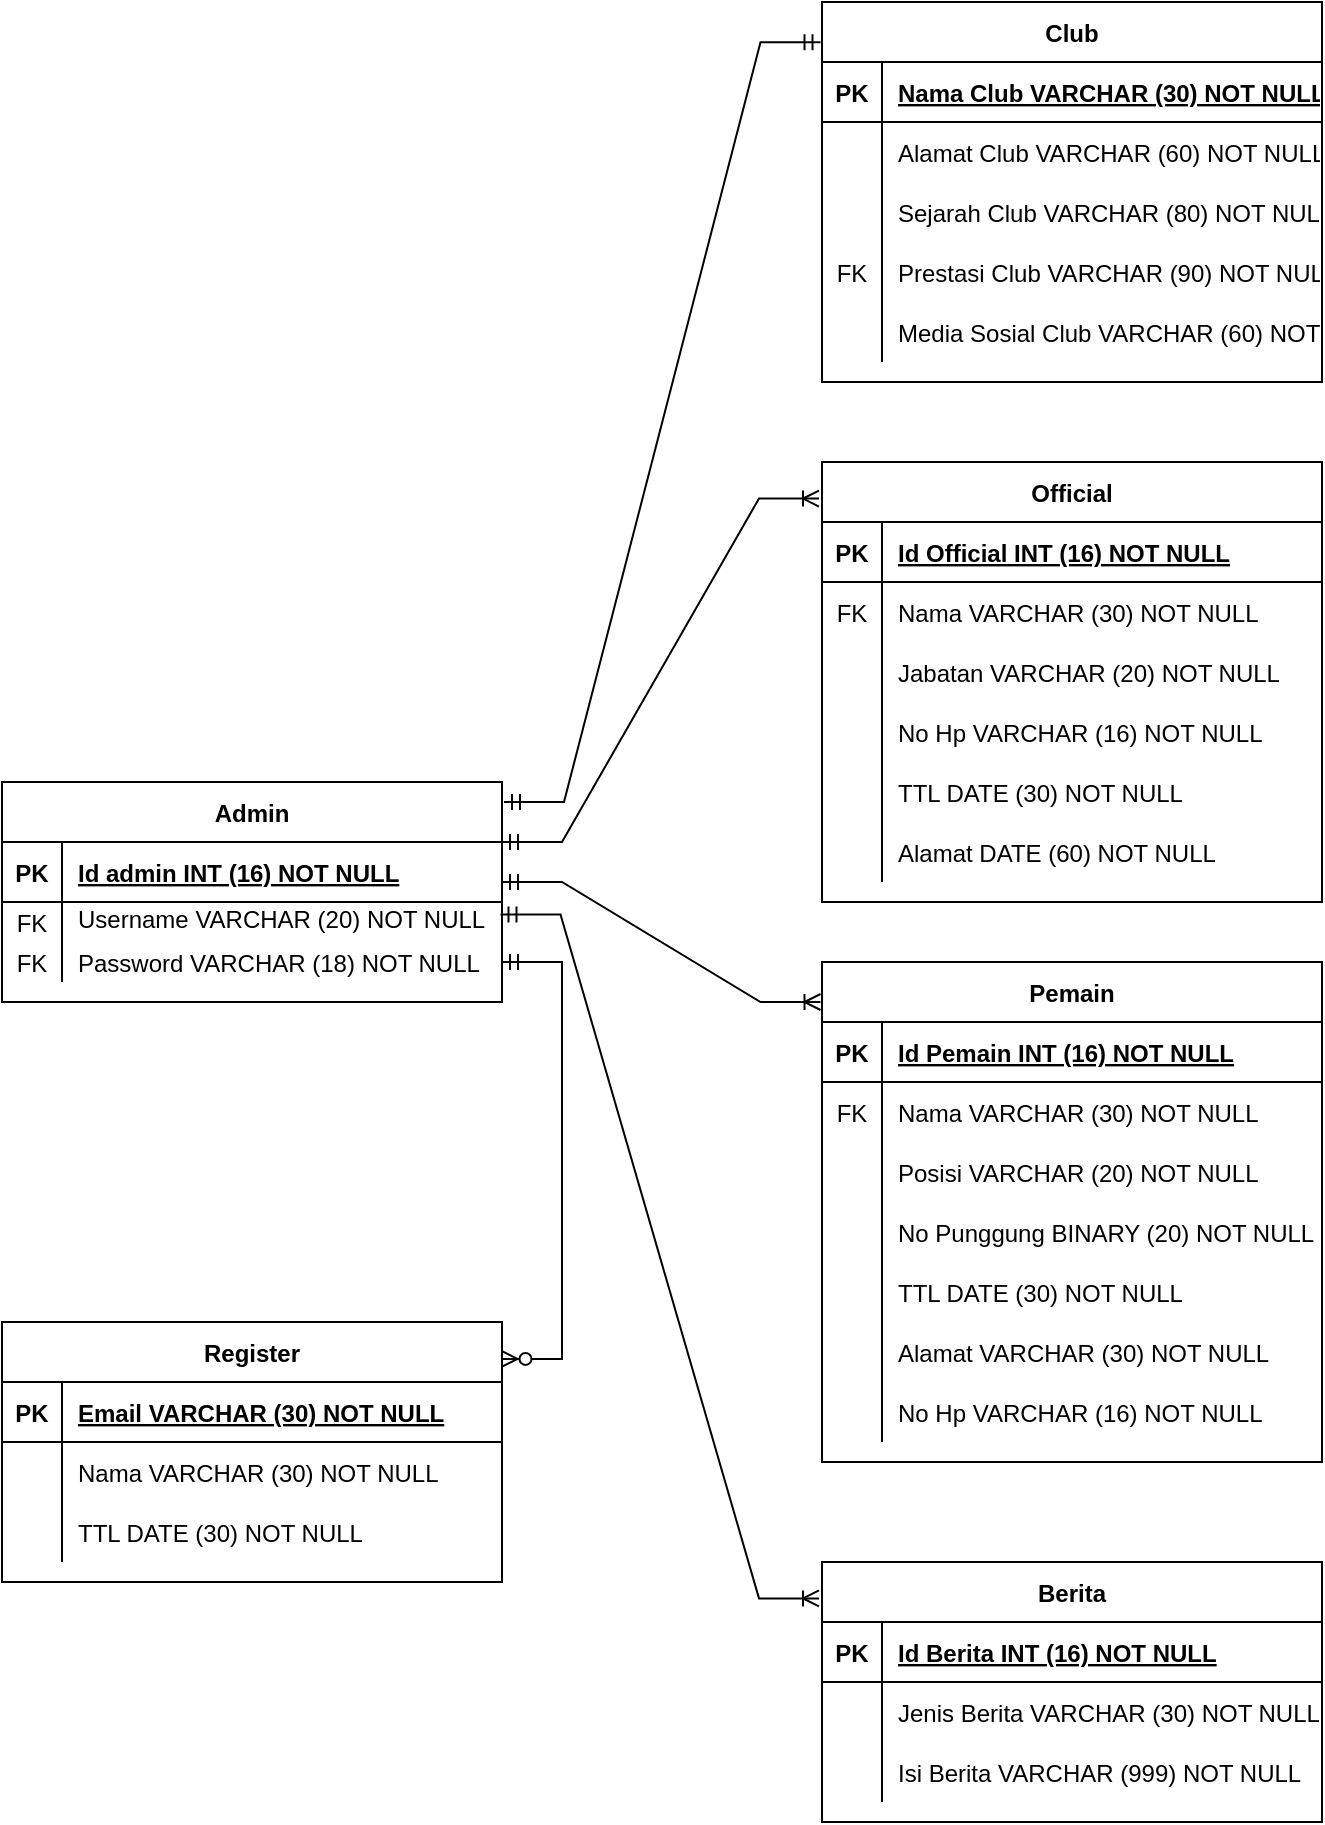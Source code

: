 <mxfile version="17.4.0" type="github">
  <diagram id="R2lEEEUBdFMjLlhIrx00" name="Page-1">
    <mxGraphModel dx="1022" dy="460" grid="1" gridSize="10" guides="1" tooltips="1" connect="1" arrows="1" fold="1" page="1" pageScale="1" pageWidth="850" pageHeight="1100" math="0" shadow="0" extFonts="Permanent Marker^https://fonts.googleapis.com/css?family=Permanent+Marker">
      <root>
        <mxCell id="0" />
        <mxCell id="1" parent="0" />
        <mxCell id="yrKrXsBQZIC_uQpOtaZg-1" value="Club" style="shape=table;startSize=30;container=1;collapsible=1;childLayout=tableLayout;fixedRows=1;rowLines=0;fontStyle=1;align=center;resizeLast=1;" parent="1" vertex="1">
          <mxGeometry x="450" y="20" width="250" height="190" as="geometry" />
        </mxCell>
        <mxCell id="yrKrXsBQZIC_uQpOtaZg-2" value="" style="shape=partialRectangle;collapsible=0;dropTarget=0;pointerEvents=0;fillColor=none;points=[[0,0.5],[1,0.5]];portConstraint=eastwest;top=0;left=0;right=0;bottom=1;" parent="yrKrXsBQZIC_uQpOtaZg-1" vertex="1">
          <mxGeometry y="30" width="250" height="30" as="geometry" />
        </mxCell>
        <mxCell id="yrKrXsBQZIC_uQpOtaZg-3" value="PK" style="shape=partialRectangle;overflow=hidden;connectable=0;fillColor=none;top=0;left=0;bottom=0;right=0;fontStyle=1;" parent="yrKrXsBQZIC_uQpOtaZg-2" vertex="1">
          <mxGeometry width="30" height="30" as="geometry">
            <mxRectangle width="30" height="30" as="alternateBounds" />
          </mxGeometry>
        </mxCell>
        <mxCell id="yrKrXsBQZIC_uQpOtaZg-4" value="Nama Club VARCHAR (30) NOT NULL" style="shape=partialRectangle;overflow=hidden;connectable=0;fillColor=none;top=0;left=0;bottom=0;right=0;align=left;spacingLeft=6;fontStyle=5;" parent="yrKrXsBQZIC_uQpOtaZg-2" vertex="1">
          <mxGeometry x="30" width="220" height="30" as="geometry">
            <mxRectangle width="220" height="30" as="alternateBounds" />
          </mxGeometry>
        </mxCell>
        <mxCell id="yrKrXsBQZIC_uQpOtaZg-5" value="" style="shape=partialRectangle;collapsible=0;dropTarget=0;pointerEvents=0;fillColor=none;points=[[0,0.5],[1,0.5]];portConstraint=eastwest;top=0;left=0;right=0;bottom=0;" parent="yrKrXsBQZIC_uQpOtaZg-1" vertex="1">
          <mxGeometry y="60" width="250" height="30" as="geometry" />
        </mxCell>
        <mxCell id="yrKrXsBQZIC_uQpOtaZg-6" value="" style="shape=partialRectangle;overflow=hidden;connectable=0;fillColor=none;top=0;left=0;bottom=0;right=0;" parent="yrKrXsBQZIC_uQpOtaZg-5" vertex="1">
          <mxGeometry width="30" height="30" as="geometry">
            <mxRectangle width="30" height="30" as="alternateBounds" />
          </mxGeometry>
        </mxCell>
        <mxCell id="yrKrXsBQZIC_uQpOtaZg-7" value="Alamat Club VARCHAR (60) NOT NULL" style="shape=partialRectangle;overflow=hidden;connectable=0;fillColor=none;top=0;left=0;bottom=0;right=0;align=left;spacingLeft=6;" parent="yrKrXsBQZIC_uQpOtaZg-5" vertex="1">
          <mxGeometry x="30" width="220" height="30" as="geometry">
            <mxRectangle width="220" height="30" as="alternateBounds" />
          </mxGeometry>
        </mxCell>
        <mxCell id="yrKrXsBQZIC_uQpOtaZg-8" value="" style="shape=partialRectangle;collapsible=0;dropTarget=0;pointerEvents=0;fillColor=none;points=[[0,0.5],[1,0.5]];portConstraint=eastwest;top=0;left=0;right=0;bottom=0;" parent="yrKrXsBQZIC_uQpOtaZg-1" vertex="1">
          <mxGeometry y="90" width="250" height="30" as="geometry" />
        </mxCell>
        <mxCell id="yrKrXsBQZIC_uQpOtaZg-9" value="" style="shape=partialRectangle;overflow=hidden;connectable=0;fillColor=none;top=0;left=0;bottom=0;right=0;" parent="yrKrXsBQZIC_uQpOtaZg-8" vertex="1">
          <mxGeometry width="30" height="30" as="geometry">
            <mxRectangle width="30" height="30" as="alternateBounds" />
          </mxGeometry>
        </mxCell>
        <mxCell id="yrKrXsBQZIC_uQpOtaZg-10" value="Sejarah Club VARCHAR (80) NOT NULL" style="shape=partialRectangle;overflow=hidden;connectable=0;fillColor=none;top=0;left=0;bottom=0;right=0;align=left;spacingLeft=6;" parent="yrKrXsBQZIC_uQpOtaZg-8" vertex="1">
          <mxGeometry x="30" width="220" height="30" as="geometry">
            <mxRectangle width="220" height="30" as="alternateBounds" />
          </mxGeometry>
        </mxCell>
        <mxCell id="yrKrXsBQZIC_uQpOtaZg-11" value="" style="shape=partialRectangle;collapsible=0;dropTarget=0;pointerEvents=0;fillColor=none;points=[[0,0.5],[1,0.5]];portConstraint=eastwest;top=0;left=0;right=0;bottom=0;" parent="yrKrXsBQZIC_uQpOtaZg-1" vertex="1">
          <mxGeometry y="120" width="250" height="30" as="geometry" />
        </mxCell>
        <mxCell id="yrKrXsBQZIC_uQpOtaZg-12" value="FK" style="shape=partialRectangle;overflow=hidden;connectable=0;fillColor=none;top=0;left=0;bottom=0;right=0;" parent="yrKrXsBQZIC_uQpOtaZg-11" vertex="1">
          <mxGeometry width="30" height="30" as="geometry">
            <mxRectangle width="30" height="30" as="alternateBounds" />
          </mxGeometry>
        </mxCell>
        <mxCell id="yrKrXsBQZIC_uQpOtaZg-13" value="Prestasi Club VARCHAR (90) NOT NULL" style="shape=partialRectangle;overflow=hidden;connectable=0;fillColor=none;top=0;left=0;bottom=0;right=0;align=left;spacingLeft=6;" parent="yrKrXsBQZIC_uQpOtaZg-11" vertex="1">
          <mxGeometry x="30" width="220" height="30" as="geometry">
            <mxRectangle width="220" height="30" as="alternateBounds" />
          </mxGeometry>
        </mxCell>
        <mxCell id="yrKrXsBQZIC_uQpOtaZg-14" value="" style="shape=partialRectangle;collapsible=0;dropTarget=0;pointerEvents=0;fillColor=none;points=[[0,0.5],[1,0.5]];portConstraint=eastwest;top=0;left=0;right=0;bottom=0;" parent="yrKrXsBQZIC_uQpOtaZg-1" vertex="1">
          <mxGeometry y="150" width="250" height="30" as="geometry" />
        </mxCell>
        <mxCell id="yrKrXsBQZIC_uQpOtaZg-15" value="" style="shape=partialRectangle;overflow=hidden;connectable=0;fillColor=none;top=0;left=0;bottom=0;right=0;" parent="yrKrXsBQZIC_uQpOtaZg-14" vertex="1">
          <mxGeometry width="30" height="30" as="geometry">
            <mxRectangle width="30" height="30" as="alternateBounds" />
          </mxGeometry>
        </mxCell>
        <mxCell id="yrKrXsBQZIC_uQpOtaZg-16" value="Media Sosial Club VARCHAR (60) NOT NULL" style="shape=partialRectangle;overflow=hidden;connectable=0;fillColor=none;top=0;left=0;bottom=0;right=0;align=left;spacingLeft=6;" parent="yrKrXsBQZIC_uQpOtaZg-14" vertex="1">
          <mxGeometry x="30" width="220" height="30" as="geometry">
            <mxRectangle width="220" height="30" as="alternateBounds" />
          </mxGeometry>
        </mxCell>
        <mxCell id="yrKrXsBQZIC_uQpOtaZg-17" value="Official" style="shape=table;startSize=30;container=1;collapsible=1;childLayout=tableLayout;fixedRows=1;rowLines=0;fontStyle=1;align=center;resizeLast=1;" parent="1" vertex="1">
          <mxGeometry x="450" y="250" width="250" height="220" as="geometry" />
        </mxCell>
        <mxCell id="yrKrXsBQZIC_uQpOtaZg-18" value="" style="shape=partialRectangle;collapsible=0;dropTarget=0;pointerEvents=0;fillColor=none;points=[[0,0.5],[1,0.5]];portConstraint=eastwest;top=0;left=0;right=0;bottom=1;" parent="yrKrXsBQZIC_uQpOtaZg-17" vertex="1">
          <mxGeometry y="30" width="250" height="30" as="geometry" />
        </mxCell>
        <mxCell id="yrKrXsBQZIC_uQpOtaZg-19" value="PK" style="shape=partialRectangle;overflow=hidden;connectable=0;fillColor=none;top=0;left=0;bottom=0;right=0;fontStyle=1;" parent="yrKrXsBQZIC_uQpOtaZg-18" vertex="1">
          <mxGeometry width="30" height="30" as="geometry">
            <mxRectangle width="30" height="30" as="alternateBounds" />
          </mxGeometry>
        </mxCell>
        <mxCell id="yrKrXsBQZIC_uQpOtaZg-20" value="Id Official INT (16) NOT NULL" style="shape=partialRectangle;overflow=hidden;connectable=0;fillColor=none;top=0;left=0;bottom=0;right=0;align=left;spacingLeft=6;fontStyle=5;" parent="yrKrXsBQZIC_uQpOtaZg-18" vertex="1">
          <mxGeometry x="30" width="220" height="30" as="geometry">
            <mxRectangle width="220" height="30" as="alternateBounds" />
          </mxGeometry>
        </mxCell>
        <mxCell id="yrKrXsBQZIC_uQpOtaZg-21" value="" style="shape=partialRectangle;collapsible=0;dropTarget=0;pointerEvents=0;fillColor=none;points=[[0,0.5],[1,0.5]];portConstraint=eastwest;top=0;left=0;right=0;bottom=0;" parent="yrKrXsBQZIC_uQpOtaZg-17" vertex="1">
          <mxGeometry y="60" width="250" height="30" as="geometry" />
        </mxCell>
        <mxCell id="yrKrXsBQZIC_uQpOtaZg-22" value="FK" style="shape=partialRectangle;overflow=hidden;connectable=0;fillColor=none;top=0;left=0;bottom=0;right=0;" parent="yrKrXsBQZIC_uQpOtaZg-21" vertex="1">
          <mxGeometry width="30" height="30" as="geometry">
            <mxRectangle width="30" height="30" as="alternateBounds" />
          </mxGeometry>
        </mxCell>
        <mxCell id="yrKrXsBQZIC_uQpOtaZg-23" value="Nama VARCHAR (30) NOT NULL" style="shape=partialRectangle;overflow=hidden;connectable=0;fillColor=none;top=0;left=0;bottom=0;right=0;align=left;spacingLeft=6;" parent="yrKrXsBQZIC_uQpOtaZg-21" vertex="1">
          <mxGeometry x="30" width="220" height="30" as="geometry">
            <mxRectangle width="220" height="30" as="alternateBounds" />
          </mxGeometry>
        </mxCell>
        <mxCell id="yrKrXsBQZIC_uQpOtaZg-24" value="" style="shape=partialRectangle;collapsible=0;dropTarget=0;pointerEvents=0;fillColor=none;points=[[0,0.5],[1,0.5]];portConstraint=eastwest;top=0;left=0;right=0;bottom=0;" parent="yrKrXsBQZIC_uQpOtaZg-17" vertex="1">
          <mxGeometry y="90" width="250" height="30" as="geometry" />
        </mxCell>
        <mxCell id="yrKrXsBQZIC_uQpOtaZg-25" value="" style="shape=partialRectangle;overflow=hidden;connectable=0;fillColor=none;top=0;left=0;bottom=0;right=0;" parent="yrKrXsBQZIC_uQpOtaZg-24" vertex="1">
          <mxGeometry width="30" height="30" as="geometry">
            <mxRectangle width="30" height="30" as="alternateBounds" />
          </mxGeometry>
        </mxCell>
        <mxCell id="yrKrXsBQZIC_uQpOtaZg-26" value="Jabatan VARCHAR (20) NOT NULL" style="shape=partialRectangle;overflow=hidden;connectable=0;fillColor=none;top=0;left=0;bottom=0;right=0;align=left;spacingLeft=6;" parent="yrKrXsBQZIC_uQpOtaZg-24" vertex="1">
          <mxGeometry x="30" width="220" height="30" as="geometry">
            <mxRectangle width="220" height="30" as="alternateBounds" />
          </mxGeometry>
        </mxCell>
        <mxCell id="yrKrXsBQZIC_uQpOtaZg-27" value="" style="shape=partialRectangle;collapsible=0;dropTarget=0;pointerEvents=0;fillColor=none;points=[[0,0.5],[1,0.5]];portConstraint=eastwest;top=0;left=0;right=0;bottom=0;" parent="yrKrXsBQZIC_uQpOtaZg-17" vertex="1">
          <mxGeometry y="120" width="250" height="30" as="geometry" />
        </mxCell>
        <mxCell id="yrKrXsBQZIC_uQpOtaZg-28" value="" style="shape=partialRectangle;overflow=hidden;connectable=0;fillColor=none;top=0;left=0;bottom=0;right=0;" parent="yrKrXsBQZIC_uQpOtaZg-27" vertex="1">
          <mxGeometry width="30" height="30" as="geometry">
            <mxRectangle width="30" height="30" as="alternateBounds" />
          </mxGeometry>
        </mxCell>
        <mxCell id="yrKrXsBQZIC_uQpOtaZg-29" value="No Hp VARCHAR (16) NOT NULL " style="shape=partialRectangle;overflow=hidden;connectable=0;fillColor=none;top=0;left=0;bottom=0;right=0;align=left;spacingLeft=6;" parent="yrKrXsBQZIC_uQpOtaZg-27" vertex="1">
          <mxGeometry x="30" width="220" height="30" as="geometry">
            <mxRectangle width="220" height="30" as="alternateBounds" />
          </mxGeometry>
        </mxCell>
        <mxCell id="yrKrXsBQZIC_uQpOtaZg-30" value="" style="shape=partialRectangle;collapsible=0;dropTarget=0;pointerEvents=0;fillColor=none;points=[[0,0.5],[1,0.5]];portConstraint=eastwest;top=0;left=0;right=0;bottom=0;" parent="yrKrXsBQZIC_uQpOtaZg-17" vertex="1">
          <mxGeometry y="150" width="250" height="30" as="geometry" />
        </mxCell>
        <mxCell id="yrKrXsBQZIC_uQpOtaZg-31" value="" style="shape=partialRectangle;overflow=hidden;connectable=0;fillColor=none;top=0;left=0;bottom=0;right=0;" parent="yrKrXsBQZIC_uQpOtaZg-30" vertex="1">
          <mxGeometry width="30" height="30" as="geometry">
            <mxRectangle width="30" height="30" as="alternateBounds" />
          </mxGeometry>
        </mxCell>
        <mxCell id="yrKrXsBQZIC_uQpOtaZg-32" value="TTL DATE (30) NOT NULL" style="shape=partialRectangle;overflow=hidden;connectable=0;fillColor=none;top=0;left=0;bottom=0;right=0;align=left;spacingLeft=6;" parent="yrKrXsBQZIC_uQpOtaZg-30" vertex="1">
          <mxGeometry x="30" width="220" height="30" as="geometry">
            <mxRectangle width="220" height="30" as="alternateBounds" />
          </mxGeometry>
        </mxCell>
        <mxCell id="yrKrXsBQZIC_uQpOtaZg-33" value="" style="shape=partialRectangle;collapsible=0;dropTarget=0;pointerEvents=0;fillColor=none;points=[[0,0.5],[1,0.5]];portConstraint=eastwest;top=0;left=0;right=0;bottom=0;" parent="yrKrXsBQZIC_uQpOtaZg-17" vertex="1">
          <mxGeometry y="180" width="250" height="30" as="geometry" />
        </mxCell>
        <mxCell id="yrKrXsBQZIC_uQpOtaZg-34" value="" style="shape=partialRectangle;overflow=hidden;connectable=0;fillColor=none;top=0;left=0;bottom=0;right=0;" parent="yrKrXsBQZIC_uQpOtaZg-33" vertex="1">
          <mxGeometry width="30" height="30" as="geometry">
            <mxRectangle width="30" height="30" as="alternateBounds" />
          </mxGeometry>
        </mxCell>
        <mxCell id="yrKrXsBQZIC_uQpOtaZg-35" value="Alamat DATE (60) NOT NULL" style="shape=partialRectangle;overflow=hidden;connectable=0;fillColor=none;top=0;left=0;bottom=0;right=0;align=left;spacingLeft=6;" parent="yrKrXsBQZIC_uQpOtaZg-33" vertex="1">
          <mxGeometry x="30" width="220" height="30" as="geometry">
            <mxRectangle width="220" height="30" as="alternateBounds" />
          </mxGeometry>
        </mxCell>
        <mxCell id="yrKrXsBQZIC_uQpOtaZg-36" value="Admin" style="shape=table;startSize=30;container=1;collapsible=1;childLayout=tableLayout;fixedRows=1;rowLines=0;fontStyle=1;align=center;resizeLast=1;" parent="1" vertex="1">
          <mxGeometry x="40" y="410" width="250" height="110" as="geometry" />
        </mxCell>
        <mxCell id="yrKrXsBQZIC_uQpOtaZg-37" value="" style="shape=partialRectangle;collapsible=0;dropTarget=0;pointerEvents=0;fillColor=none;points=[[0,0.5],[1,0.5]];portConstraint=eastwest;top=0;left=0;right=0;bottom=1;" parent="yrKrXsBQZIC_uQpOtaZg-36" vertex="1">
          <mxGeometry y="30" width="250" height="30" as="geometry" />
        </mxCell>
        <mxCell id="yrKrXsBQZIC_uQpOtaZg-38" value="PK" style="shape=partialRectangle;overflow=hidden;connectable=0;fillColor=none;top=0;left=0;bottom=0;right=0;fontStyle=1;" parent="yrKrXsBQZIC_uQpOtaZg-37" vertex="1">
          <mxGeometry width="30" height="30" as="geometry">
            <mxRectangle width="30" height="30" as="alternateBounds" />
          </mxGeometry>
        </mxCell>
        <mxCell id="yrKrXsBQZIC_uQpOtaZg-39" value="Id admin INT (16) NOT NULL" style="shape=partialRectangle;overflow=hidden;connectable=0;fillColor=none;top=0;left=0;bottom=0;right=0;align=left;spacingLeft=6;fontStyle=5;" parent="yrKrXsBQZIC_uQpOtaZg-37" vertex="1">
          <mxGeometry x="30" width="220" height="30" as="geometry">
            <mxRectangle width="220" height="30" as="alternateBounds" />
          </mxGeometry>
        </mxCell>
        <mxCell id="yrKrXsBQZIC_uQpOtaZg-40" value="" style="shape=partialRectangle;collapsible=0;dropTarget=0;pointerEvents=0;fillColor=none;points=[[0,0.5],[1,0.5]];portConstraint=eastwest;top=0;left=0;right=0;bottom=0;" parent="yrKrXsBQZIC_uQpOtaZg-36" vertex="1">
          <mxGeometry y="60" width="250" height="20" as="geometry" />
        </mxCell>
        <mxCell id="yrKrXsBQZIC_uQpOtaZg-41" value="FK" style="shape=partialRectangle;overflow=hidden;connectable=0;fillColor=none;top=0;left=0;bottom=0;right=0;" parent="yrKrXsBQZIC_uQpOtaZg-40" vertex="1">
          <mxGeometry width="30" height="20" as="geometry">
            <mxRectangle width="30" height="20" as="alternateBounds" />
          </mxGeometry>
        </mxCell>
        <mxCell id="yrKrXsBQZIC_uQpOtaZg-42" value="Username VARCHAR (20) NOT NULL&#xa;" style="shape=partialRectangle;overflow=hidden;connectable=0;fillColor=none;top=0;left=0;bottom=0;right=0;align=left;spacingLeft=6;" parent="yrKrXsBQZIC_uQpOtaZg-40" vertex="1">
          <mxGeometry x="30" width="220" height="20" as="geometry">
            <mxRectangle width="220" height="20" as="alternateBounds" />
          </mxGeometry>
        </mxCell>
        <mxCell id="yrKrXsBQZIC_uQpOtaZg-90" value="" style="shape=partialRectangle;collapsible=0;dropTarget=0;pointerEvents=0;fillColor=none;points=[[0,0.5],[1,0.5]];portConstraint=eastwest;top=0;left=0;right=0;bottom=0;" parent="yrKrXsBQZIC_uQpOtaZg-36" vertex="1">
          <mxGeometry y="80" width="250" height="20" as="geometry" />
        </mxCell>
        <mxCell id="yrKrXsBQZIC_uQpOtaZg-91" value="FK" style="shape=partialRectangle;overflow=hidden;connectable=0;fillColor=none;top=0;left=0;bottom=0;right=0;" parent="yrKrXsBQZIC_uQpOtaZg-90" vertex="1">
          <mxGeometry width="30" height="20" as="geometry">
            <mxRectangle width="30" height="20" as="alternateBounds" />
          </mxGeometry>
        </mxCell>
        <mxCell id="yrKrXsBQZIC_uQpOtaZg-92" value="Password VARCHAR (18) NOT NULL" style="shape=partialRectangle;overflow=hidden;connectable=0;fillColor=none;top=0;left=0;bottom=0;right=0;align=left;spacingLeft=6;" parent="yrKrXsBQZIC_uQpOtaZg-90" vertex="1">
          <mxGeometry x="30" width="220" height="20" as="geometry">
            <mxRectangle width="220" height="20" as="alternateBounds" />
          </mxGeometry>
        </mxCell>
        <mxCell id="yrKrXsBQZIC_uQpOtaZg-43" value="Berita" style="shape=table;startSize=30;container=1;collapsible=1;childLayout=tableLayout;fixedRows=1;rowLines=0;fontStyle=1;align=center;resizeLast=1;" parent="1" vertex="1">
          <mxGeometry x="450" y="800" width="250" height="130" as="geometry" />
        </mxCell>
        <mxCell id="yrKrXsBQZIC_uQpOtaZg-44" value="" style="shape=partialRectangle;collapsible=0;dropTarget=0;pointerEvents=0;fillColor=none;points=[[0,0.5],[1,0.5]];portConstraint=eastwest;top=0;left=0;right=0;bottom=1;" parent="yrKrXsBQZIC_uQpOtaZg-43" vertex="1">
          <mxGeometry y="30" width="250" height="30" as="geometry" />
        </mxCell>
        <mxCell id="yrKrXsBQZIC_uQpOtaZg-45" value="PK" style="shape=partialRectangle;overflow=hidden;connectable=0;fillColor=none;top=0;left=0;bottom=0;right=0;fontStyle=1;" parent="yrKrXsBQZIC_uQpOtaZg-44" vertex="1">
          <mxGeometry width="30" height="30" as="geometry">
            <mxRectangle width="30" height="30" as="alternateBounds" />
          </mxGeometry>
        </mxCell>
        <mxCell id="yrKrXsBQZIC_uQpOtaZg-46" value="Id Berita INT (16) NOT NULL" style="shape=partialRectangle;overflow=hidden;connectable=0;fillColor=none;top=0;left=0;bottom=0;right=0;align=left;spacingLeft=6;fontStyle=5;" parent="yrKrXsBQZIC_uQpOtaZg-44" vertex="1">
          <mxGeometry x="30" width="220" height="30" as="geometry">
            <mxRectangle width="220" height="30" as="alternateBounds" />
          </mxGeometry>
        </mxCell>
        <mxCell id="yrKrXsBQZIC_uQpOtaZg-47" value="" style="shape=partialRectangle;collapsible=0;dropTarget=0;pointerEvents=0;fillColor=none;points=[[0,0.5],[1,0.5]];portConstraint=eastwest;top=0;left=0;right=0;bottom=0;" parent="yrKrXsBQZIC_uQpOtaZg-43" vertex="1">
          <mxGeometry y="60" width="250" height="30" as="geometry" />
        </mxCell>
        <mxCell id="yrKrXsBQZIC_uQpOtaZg-48" value="" style="shape=partialRectangle;overflow=hidden;connectable=0;fillColor=none;top=0;left=0;bottom=0;right=0;" parent="yrKrXsBQZIC_uQpOtaZg-47" vertex="1">
          <mxGeometry width="30" height="30" as="geometry">
            <mxRectangle width="30" height="30" as="alternateBounds" />
          </mxGeometry>
        </mxCell>
        <mxCell id="yrKrXsBQZIC_uQpOtaZg-49" value="Jenis Berita VARCHAR (30) NOT NULL" style="shape=partialRectangle;overflow=hidden;connectable=0;fillColor=none;top=0;left=0;bottom=0;right=0;align=left;spacingLeft=6;" parent="yrKrXsBQZIC_uQpOtaZg-47" vertex="1">
          <mxGeometry x="30" width="220" height="30" as="geometry">
            <mxRectangle width="220" height="30" as="alternateBounds" />
          </mxGeometry>
        </mxCell>
        <mxCell id="yrKrXsBQZIC_uQpOtaZg-50" value="" style="shape=partialRectangle;collapsible=0;dropTarget=0;pointerEvents=0;fillColor=none;points=[[0,0.5],[1,0.5]];portConstraint=eastwest;top=0;left=0;right=0;bottom=0;" parent="yrKrXsBQZIC_uQpOtaZg-43" vertex="1">
          <mxGeometry y="90" width="250" height="30" as="geometry" />
        </mxCell>
        <mxCell id="yrKrXsBQZIC_uQpOtaZg-51" value="" style="shape=partialRectangle;overflow=hidden;connectable=0;fillColor=none;top=0;left=0;bottom=0;right=0;" parent="yrKrXsBQZIC_uQpOtaZg-50" vertex="1">
          <mxGeometry width="30" height="30" as="geometry">
            <mxRectangle width="30" height="30" as="alternateBounds" />
          </mxGeometry>
        </mxCell>
        <mxCell id="yrKrXsBQZIC_uQpOtaZg-52" value="Isi Berita VARCHAR (999) NOT NULL" style="shape=partialRectangle;overflow=hidden;connectable=0;fillColor=none;top=0;left=0;bottom=0;right=0;align=left;spacingLeft=6;" parent="yrKrXsBQZIC_uQpOtaZg-50" vertex="1">
          <mxGeometry x="30" width="220" height="30" as="geometry">
            <mxRectangle width="220" height="30" as="alternateBounds" />
          </mxGeometry>
        </mxCell>
        <mxCell id="yrKrXsBQZIC_uQpOtaZg-53" value="Pemain" style="shape=table;startSize=30;container=1;collapsible=1;childLayout=tableLayout;fixedRows=1;rowLines=0;fontStyle=1;align=center;resizeLast=1;" parent="1" vertex="1">
          <mxGeometry x="450" y="500" width="250" height="250" as="geometry" />
        </mxCell>
        <mxCell id="yrKrXsBQZIC_uQpOtaZg-54" value="" style="shape=partialRectangle;collapsible=0;dropTarget=0;pointerEvents=0;fillColor=none;points=[[0,0.5],[1,0.5]];portConstraint=eastwest;top=0;left=0;right=0;bottom=1;" parent="yrKrXsBQZIC_uQpOtaZg-53" vertex="1">
          <mxGeometry y="30" width="250" height="30" as="geometry" />
        </mxCell>
        <mxCell id="yrKrXsBQZIC_uQpOtaZg-55" value="PK" style="shape=partialRectangle;overflow=hidden;connectable=0;fillColor=none;top=0;left=0;bottom=0;right=0;fontStyle=1;" parent="yrKrXsBQZIC_uQpOtaZg-54" vertex="1">
          <mxGeometry width="30" height="30" as="geometry">
            <mxRectangle width="30" height="30" as="alternateBounds" />
          </mxGeometry>
        </mxCell>
        <mxCell id="yrKrXsBQZIC_uQpOtaZg-56" value="Id Pemain INT (16) NOT NULL" style="shape=partialRectangle;overflow=hidden;connectable=0;fillColor=none;top=0;left=0;bottom=0;right=0;align=left;spacingLeft=6;fontStyle=5;" parent="yrKrXsBQZIC_uQpOtaZg-54" vertex="1">
          <mxGeometry x="30" width="220" height="30" as="geometry">
            <mxRectangle width="220" height="30" as="alternateBounds" />
          </mxGeometry>
        </mxCell>
        <mxCell id="yrKrXsBQZIC_uQpOtaZg-57" value="" style="shape=partialRectangle;collapsible=0;dropTarget=0;pointerEvents=0;fillColor=none;points=[[0,0.5],[1,0.5]];portConstraint=eastwest;top=0;left=0;right=0;bottom=0;" parent="yrKrXsBQZIC_uQpOtaZg-53" vertex="1">
          <mxGeometry y="60" width="250" height="30" as="geometry" />
        </mxCell>
        <mxCell id="yrKrXsBQZIC_uQpOtaZg-58" value="FK" style="shape=partialRectangle;overflow=hidden;connectable=0;fillColor=none;top=0;left=0;bottom=0;right=0;" parent="yrKrXsBQZIC_uQpOtaZg-57" vertex="1">
          <mxGeometry width="30" height="30" as="geometry">
            <mxRectangle width="30" height="30" as="alternateBounds" />
          </mxGeometry>
        </mxCell>
        <mxCell id="yrKrXsBQZIC_uQpOtaZg-59" value="Nama VARCHAR (30) NOT NULL" style="shape=partialRectangle;overflow=hidden;connectable=0;fillColor=none;top=0;left=0;bottom=0;right=0;align=left;spacingLeft=6;" parent="yrKrXsBQZIC_uQpOtaZg-57" vertex="1">
          <mxGeometry x="30" width="220" height="30" as="geometry">
            <mxRectangle width="220" height="30" as="alternateBounds" />
          </mxGeometry>
        </mxCell>
        <mxCell id="yrKrXsBQZIC_uQpOtaZg-60" value="" style="shape=partialRectangle;collapsible=0;dropTarget=0;pointerEvents=0;fillColor=none;points=[[0,0.5],[1,0.5]];portConstraint=eastwest;top=0;left=0;right=0;bottom=0;" parent="yrKrXsBQZIC_uQpOtaZg-53" vertex="1">
          <mxGeometry y="90" width="250" height="30" as="geometry" />
        </mxCell>
        <mxCell id="yrKrXsBQZIC_uQpOtaZg-61" value="" style="shape=partialRectangle;overflow=hidden;connectable=0;fillColor=none;top=0;left=0;bottom=0;right=0;" parent="yrKrXsBQZIC_uQpOtaZg-60" vertex="1">
          <mxGeometry width="30" height="30" as="geometry">
            <mxRectangle width="30" height="30" as="alternateBounds" />
          </mxGeometry>
        </mxCell>
        <mxCell id="yrKrXsBQZIC_uQpOtaZg-62" value="Posisi VARCHAR (20) NOT NULL" style="shape=partialRectangle;overflow=hidden;connectable=0;fillColor=none;top=0;left=0;bottom=0;right=0;align=left;spacingLeft=6;" parent="yrKrXsBQZIC_uQpOtaZg-60" vertex="1">
          <mxGeometry x="30" width="220" height="30" as="geometry">
            <mxRectangle width="220" height="30" as="alternateBounds" />
          </mxGeometry>
        </mxCell>
        <mxCell id="yrKrXsBQZIC_uQpOtaZg-63" value="" style="shape=partialRectangle;collapsible=0;dropTarget=0;pointerEvents=0;fillColor=none;points=[[0,0.5],[1,0.5]];portConstraint=eastwest;top=0;left=0;right=0;bottom=0;" parent="yrKrXsBQZIC_uQpOtaZg-53" vertex="1">
          <mxGeometry y="120" width="250" height="30" as="geometry" />
        </mxCell>
        <mxCell id="yrKrXsBQZIC_uQpOtaZg-64" value="" style="shape=partialRectangle;overflow=hidden;connectable=0;fillColor=none;top=0;left=0;bottom=0;right=0;" parent="yrKrXsBQZIC_uQpOtaZg-63" vertex="1">
          <mxGeometry width="30" height="30" as="geometry">
            <mxRectangle width="30" height="30" as="alternateBounds" />
          </mxGeometry>
        </mxCell>
        <mxCell id="yrKrXsBQZIC_uQpOtaZg-65" value="No Punggung BINARY (20) NOT NULL" style="shape=partialRectangle;overflow=hidden;connectable=0;fillColor=none;top=0;left=0;bottom=0;right=0;align=left;spacingLeft=6;" parent="yrKrXsBQZIC_uQpOtaZg-63" vertex="1">
          <mxGeometry x="30" width="220" height="30" as="geometry">
            <mxRectangle width="220" height="30" as="alternateBounds" />
          </mxGeometry>
        </mxCell>
        <mxCell id="yrKrXsBQZIC_uQpOtaZg-66" value="" style="shape=partialRectangle;collapsible=0;dropTarget=0;pointerEvents=0;fillColor=none;points=[[0,0.5],[1,0.5]];portConstraint=eastwest;top=0;left=0;right=0;bottom=0;" parent="yrKrXsBQZIC_uQpOtaZg-53" vertex="1">
          <mxGeometry y="150" width="250" height="30" as="geometry" />
        </mxCell>
        <mxCell id="yrKrXsBQZIC_uQpOtaZg-67" value="" style="shape=partialRectangle;overflow=hidden;connectable=0;fillColor=none;top=0;left=0;bottom=0;right=0;" parent="yrKrXsBQZIC_uQpOtaZg-66" vertex="1">
          <mxGeometry width="30" height="30" as="geometry">
            <mxRectangle width="30" height="30" as="alternateBounds" />
          </mxGeometry>
        </mxCell>
        <mxCell id="yrKrXsBQZIC_uQpOtaZg-68" value="TTL DATE (30) NOT NULL" style="shape=partialRectangle;overflow=hidden;connectable=0;fillColor=none;top=0;left=0;bottom=0;right=0;align=left;spacingLeft=6;" parent="yrKrXsBQZIC_uQpOtaZg-66" vertex="1">
          <mxGeometry x="30" width="220" height="30" as="geometry">
            <mxRectangle width="220" height="30" as="alternateBounds" />
          </mxGeometry>
        </mxCell>
        <mxCell id="yrKrXsBQZIC_uQpOtaZg-69" value="" style="shape=partialRectangle;collapsible=0;dropTarget=0;pointerEvents=0;fillColor=none;points=[[0,0.5],[1,0.5]];portConstraint=eastwest;top=0;left=0;right=0;bottom=0;" parent="yrKrXsBQZIC_uQpOtaZg-53" vertex="1">
          <mxGeometry y="180" width="250" height="30" as="geometry" />
        </mxCell>
        <mxCell id="yrKrXsBQZIC_uQpOtaZg-70" value="" style="shape=partialRectangle;overflow=hidden;connectable=0;fillColor=none;top=0;left=0;bottom=0;right=0;" parent="yrKrXsBQZIC_uQpOtaZg-69" vertex="1">
          <mxGeometry width="30" height="30" as="geometry">
            <mxRectangle width="30" height="30" as="alternateBounds" />
          </mxGeometry>
        </mxCell>
        <mxCell id="yrKrXsBQZIC_uQpOtaZg-71" value="Alamat VARCHAR (30) NOT NULL" style="shape=partialRectangle;overflow=hidden;connectable=0;fillColor=none;top=0;left=0;bottom=0;right=0;align=left;spacingLeft=6;" parent="yrKrXsBQZIC_uQpOtaZg-69" vertex="1">
          <mxGeometry x="30" width="220" height="30" as="geometry">
            <mxRectangle width="220" height="30" as="alternateBounds" />
          </mxGeometry>
        </mxCell>
        <mxCell id="yrKrXsBQZIC_uQpOtaZg-72" value="" style="shape=partialRectangle;collapsible=0;dropTarget=0;pointerEvents=0;fillColor=none;points=[[0,0.5],[1,0.5]];portConstraint=eastwest;top=0;left=0;right=0;bottom=0;" parent="yrKrXsBQZIC_uQpOtaZg-53" vertex="1">
          <mxGeometry y="210" width="250" height="30" as="geometry" />
        </mxCell>
        <mxCell id="yrKrXsBQZIC_uQpOtaZg-73" value="" style="shape=partialRectangle;overflow=hidden;connectable=0;fillColor=none;top=0;left=0;bottom=0;right=0;" parent="yrKrXsBQZIC_uQpOtaZg-72" vertex="1">
          <mxGeometry width="30" height="30" as="geometry">
            <mxRectangle width="30" height="30" as="alternateBounds" />
          </mxGeometry>
        </mxCell>
        <mxCell id="yrKrXsBQZIC_uQpOtaZg-74" value="No Hp VARCHAR (16) NOT NULL " style="shape=partialRectangle;overflow=hidden;connectable=0;fillColor=none;top=0;left=0;bottom=0;right=0;align=left;spacingLeft=6;" parent="yrKrXsBQZIC_uQpOtaZg-72" vertex="1">
          <mxGeometry x="30" width="220" height="30" as="geometry">
            <mxRectangle width="220" height="30" as="alternateBounds" />
          </mxGeometry>
        </mxCell>
        <mxCell id="yrKrXsBQZIC_uQpOtaZg-75" value="" style="edgeStyle=entityRelationEdgeStyle;fontSize=12;html=1;endArrow=ERmandOne;startArrow=ERmandOne;rounded=0;entryX=-0.003;entryY=0.106;entryDx=0;entryDy=0;entryPerimeter=0;" parent="1" target="yrKrXsBQZIC_uQpOtaZg-1" edge="1">
          <mxGeometry width="100" height="100" relative="1" as="geometry">
            <mxPoint x="291" y="420" as="sourcePoint" />
            <mxPoint x="460" y="350" as="targetPoint" />
          </mxGeometry>
        </mxCell>
        <mxCell id="yrKrXsBQZIC_uQpOtaZg-76" value="" style="edgeStyle=entityRelationEdgeStyle;fontSize=12;html=1;endArrow=ERoneToMany;startArrow=ERmandOne;rounded=0;entryX=-0.006;entryY=0.083;entryDx=0;entryDy=0;entryPerimeter=0;" parent="1" target="yrKrXsBQZIC_uQpOtaZg-17" edge="1">
          <mxGeometry width="100" height="100" relative="1" as="geometry">
            <mxPoint x="290" y="440" as="sourcePoint" />
            <mxPoint x="460" y="320" as="targetPoint" />
          </mxGeometry>
        </mxCell>
        <mxCell id="yrKrXsBQZIC_uQpOtaZg-77" value="" style="edgeStyle=entityRelationEdgeStyle;fontSize=12;html=1;endArrow=ERoneToMany;startArrow=ERmandOne;rounded=0;entryX=-0.003;entryY=0.08;entryDx=0;entryDy=0;entryPerimeter=0;" parent="1" target="yrKrXsBQZIC_uQpOtaZg-53" edge="1">
          <mxGeometry width="100" height="100" relative="1" as="geometry">
            <mxPoint x="290" y="460" as="sourcePoint" />
            <mxPoint x="458.5" y="278.26" as="targetPoint" />
          </mxGeometry>
        </mxCell>
        <mxCell id="yrKrXsBQZIC_uQpOtaZg-78" value="" style="edgeStyle=entityRelationEdgeStyle;fontSize=12;html=1;endArrow=ERoneToMany;startArrow=ERmandOne;rounded=0;entryX=-0.006;entryY=0.14;entryDx=0;entryDy=0;entryPerimeter=0;exitX=0.997;exitY=0.311;exitDx=0;exitDy=0;exitPerimeter=0;" parent="1" source="yrKrXsBQZIC_uQpOtaZg-40" target="yrKrXsBQZIC_uQpOtaZg-43" edge="1">
          <mxGeometry width="100" height="100" relative="1" as="geometry">
            <mxPoint x="290" y="494" as="sourcePoint" />
            <mxPoint x="468.5" y="288.26" as="targetPoint" />
          </mxGeometry>
        </mxCell>
        <mxCell id="yrKrXsBQZIC_uQpOtaZg-79" value="Register" style="shape=table;startSize=30;container=1;collapsible=1;childLayout=tableLayout;fixedRows=1;rowLines=0;fontStyle=1;align=center;resizeLast=1;" parent="1" vertex="1">
          <mxGeometry x="40" y="680" width="250" height="130" as="geometry" />
        </mxCell>
        <mxCell id="yrKrXsBQZIC_uQpOtaZg-80" value="" style="shape=partialRectangle;collapsible=0;dropTarget=0;pointerEvents=0;fillColor=none;points=[[0,0.5],[1,0.5]];portConstraint=eastwest;top=0;left=0;right=0;bottom=1;" parent="yrKrXsBQZIC_uQpOtaZg-79" vertex="1">
          <mxGeometry y="30" width="250" height="30" as="geometry" />
        </mxCell>
        <mxCell id="yrKrXsBQZIC_uQpOtaZg-81" value="PK" style="shape=partialRectangle;overflow=hidden;connectable=0;fillColor=none;top=0;left=0;bottom=0;right=0;fontStyle=1;" parent="yrKrXsBQZIC_uQpOtaZg-80" vertex="1">
          <mxGeometry width="30" height="30" as="geometry">
            <mxRectangle width="30" height="30" as="alternateBounds" />
          </mxGeometry>
        </mxCell>
        <mxCell id="yrKrXsBQZIC_uQpOtaZg-82" value="Email VARCHAR (30) NOT NULL" style="shape=partialRectangle;overflow=hidden;connectable=0;fillColor=none;top=0;left=0;bottom=0;right=0;align=left;spacingLeft=6;fontStyle=5;" parent="yrKrXsBQZIC_uQpOtaZg-80" vertex="1">
          <mxGeometry x="30" width="220" height="30" as="geometry">
            <mxRectangle width="220" height="30" as="alternateBounds" />
          </mxGeometry>
        </mxCell>
        <mxCell id="yrKrXsBQZIC_uQpOtaZg-83" value="" style="shape=partialRectangle;collapsible=0;dropTarget=0;pointerEvents=0;fillColor=none;points=[[0,0.5],[1,0.5]];portConstraint=eastwest;top=0;left=0;right=0;bottom=0;" parent="yrKrXsBQZIC_uQpOtaZg-79" vertex="1">
          <mxGeometry y="60" width="250" height="30" as="geometry" />
        </mxCell>
        <mxCell id="yrKrXsBQZIC_uQpOtaZg-84" value="" style="shape=partialRectangle;overflow=hidden;connectable=0;fillColor=none;top=0;left=0;bottom=0;right=0;" parent="yrKrXsBQZIC_uQpOtaZg-83" vertex="1">
          <mxGeometry width="30" height="30" as="geometry">
            <mxRectangle width="30" height="30" as="alternateBounds" />
          </mxGeometry>
        </mxCell>
        <mxCell id="yrKrXsBQZIC_uQpOtaZg-85" value="Nama VARCHAR (30) NOT NULL" style="shape=partialRectangle;overflow=hidden;connectable=0;fillColor=none;top=0;left=0;bottom=0;right=0;align=left;spacingLeft=6;" parent="yrKrXsBQZIC_uQpOtaZg-83" vertex="1">
          <mxGeometry x="30" width="220" height="30" as="geometry">
            <mxRectangle width="220" height="30" as="alternateBounds" />
          </mxGeometry>
        </mxCell>
        <mxCell id="yrKrXsBQZIC_uQpOtaZg-86" value="" style="shape=partialRectangle;collapsible=0;dropTarget=0;pointerEvents=0;fillColor=none;points=[[0,0.5],[1,0.5]];portConstraint=eastwest;top=0;left=0;right=0;bottom=0;" parent="yrKrXsBQZIC_uQpOtaZg-79" vertex="1">
          <mxGeometry y="90" width="250" height="30" as="geometry" />
        </mxCell>
        <mxCell id="yrKrXsBQZIC_uQpOtaZg-87" value="" style="shape=partialRectangle;overflow=hidden;connectable=0;fillColor=none;top=0;left=0;bottom=0;right=0;" parent="yrKrXsBQZIC_uQpOtaZg-86" vertex="1">
          <mxGeometry width="30" height="30" as="geometry">
            <mxRectangle width="30" height="30" as="alternateBounds" />
          </mxGeometry>
        </mxCell>
        <mxCell id="yrKrXsBQZIC_uQpOtaZg-88" value="TTL DATE (30) NOT NULL" style="shape=partialRectangle;overflow=hidden;connectable=0;fillColor=none;top=0;left=0;bottom=0;right=0;align=left;spacingLeft=6;" parent="yrKrXsBQZIC_uQpOtaZg-86" vertex="1">
          <mxGeometry x="30" width="220" height="30" as="geometry">
            <mxRectangle width="220" height="30" as="alternateBounds" />
          </mxGeometry>
        </mxCell>
        <mxCell id="yrKrXsBQZIC_uQpOtaZg-89" value="" style="edgeStyle=entityRelationEdgeStyle;fontSize=12;html=1;endArrow=ERzeroToMany;startArrow=ERmandOne;rounded=0;entryX=0.999;entryY=0.142;entryDx=0;entryDy=0;entryPerimeter=0;" parent="1" target="yrKrXsBQZIC_uQpOtaZg-79" edge="1">
          <mxGeometry width="100" height="100" relative="1" as="geometry">
            <mxPoint x="290" y="500" as="sourcePoint" />
            <mxPoint x="220" y="610" as="targetPoint" />
          </mxGeometry>
        </mxCell>
      </root>
    </mxGraphModel>
  </diagram>
</mxfile>
